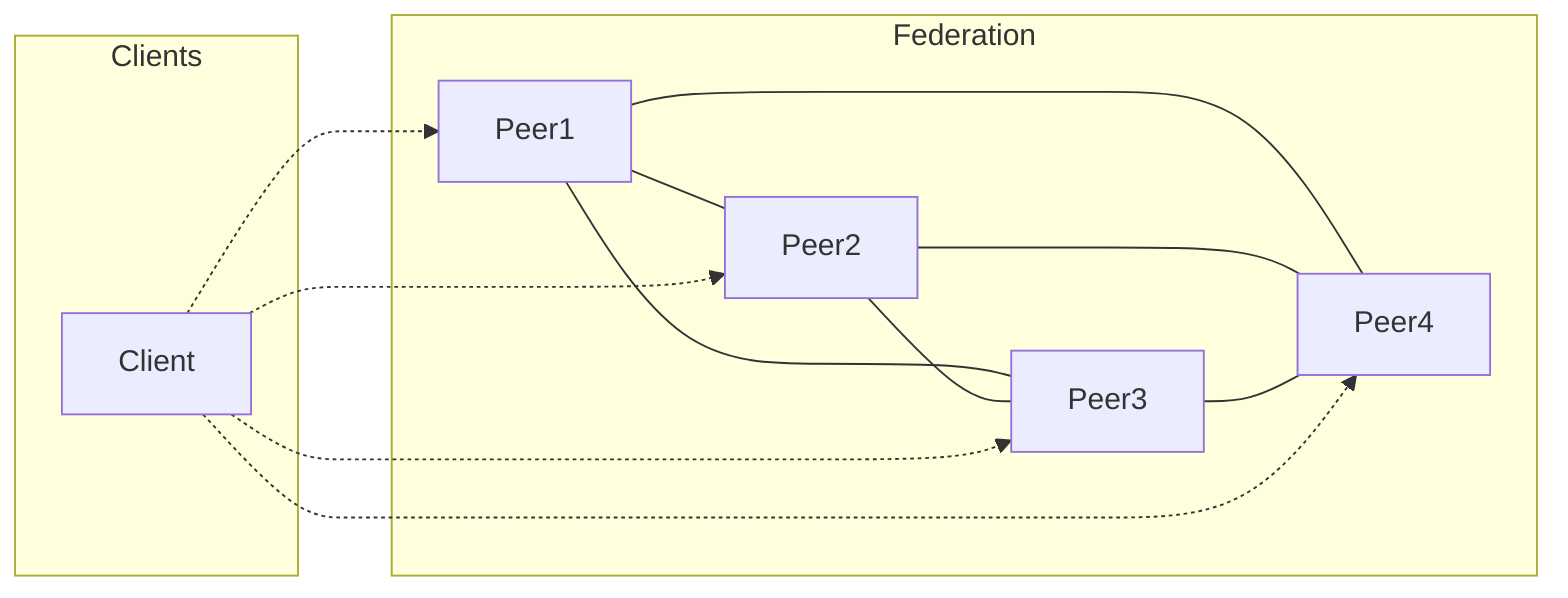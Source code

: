 %%{init: {"flowchart": {"htmlLabels": false}} }%%
flowchart LR
    subgraph ServerSide [Federation]
        A[Peer1]
        B[Peer2]
        C[Peer3]
        D[Peer4]
        A --- B
        A --- C
        A --- D
        B --- C
        B --- D
        C --- D
    end

    subgraph ClientSide [Clients]
        Client
    end

    Client -.-> A
    Client -.-> B
    Client -.-> C
    Client -.-> D
